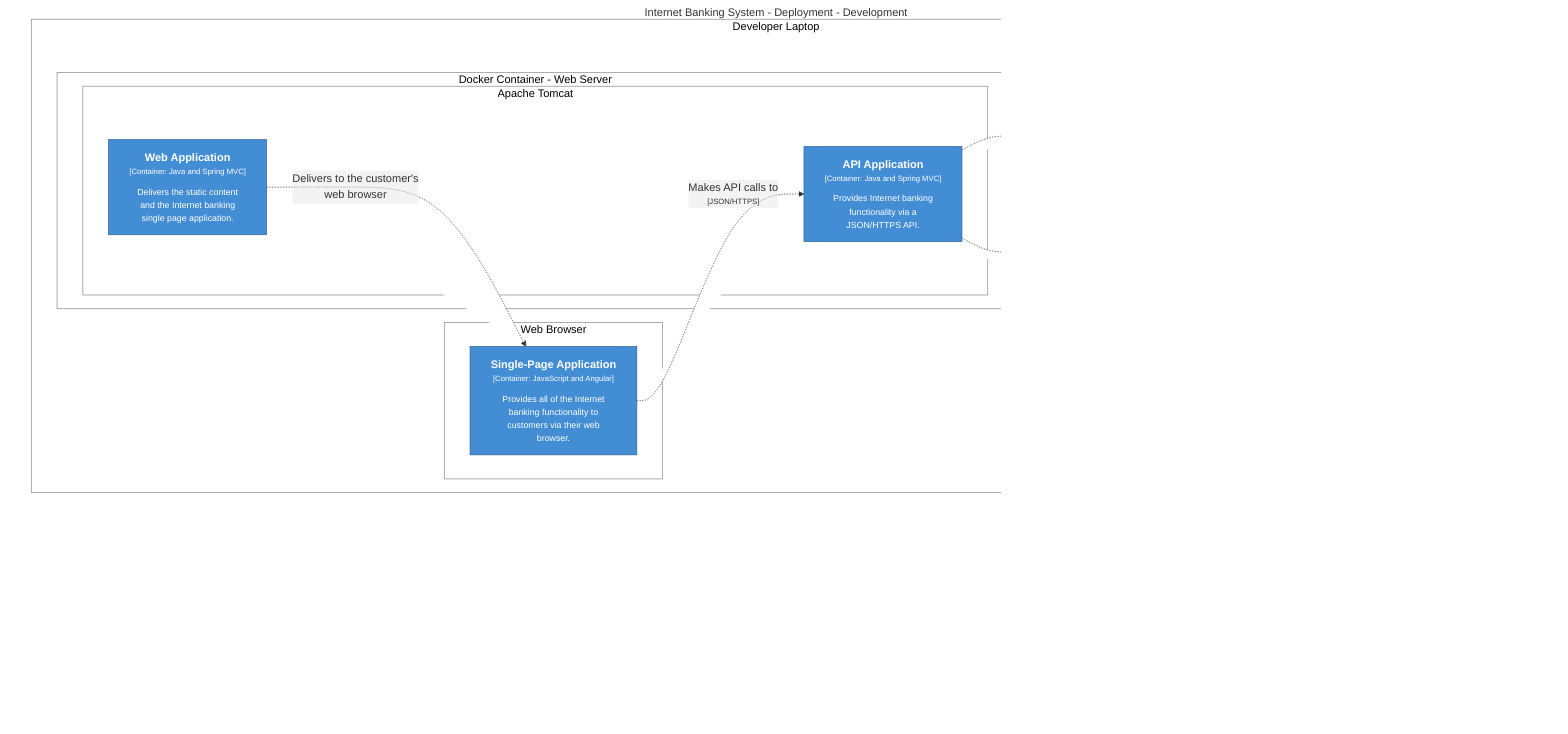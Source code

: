 graph TB
  linkStyle default fill:#ffffff

  subgraph diagram [Internet Banking System - Deployment - Development]
    style diagram fill:#ffffff,stroke:#ffffff

    subgraph 50 [Developer Laptop]
      style 50 fill:#ffffff,stroke:#888888,color:#000000

      subgraph 51 [Docker Container - Web Server]
        style 51 fill:#ffffff,stroke:#888888,color:#000000

        subgraph 52 [Apache Tomcat]
          style 52 fill:#ffffff,stroke:#888888,color:#000000

          53["<div style='font-weight: bold'>Web Application</div><div style='font-size: 70%; margin-top: 0px'>[Container: Java and Spring MVC]</div><div style='font-size: 80%; margin-top:10px'>Delivers the static content<br />and the Internet banking<br />single page application.</div>"]
          style 53 fill:#438dd5,stroke:#2e6295,color:#ffffff
          54["<div style='font-weight: bold'>API Application</div><div style='font-size: 70%; margin-top: 0px'>[Container: Java and Spring MVC]</div><div style='font-size: 80%; margin-top:10px'>Provides Internet banking<br />functionality via a<br />JSON/HTTPS API.</div>"]
          style 54 fill:#438dd5,stroke:#2e6295,color:#ffffff
        end

      end

      subgraph 59 [Docker Container - Database Server]
        style 59 fill:#ffffff,stroke:#888888,color:#000000

        subgraph 60 [Database Server]
          style 60 fill:#ffffff,stroke:#888888,color:#000000

          61[("<div style='font-weight: bold'>Database</div><div style='font-size: 70%; margin-top: 0px'>[Container: Oracle Database Schema]</div><div style='font-size: 80%; margin-top:10px'>Stores user registration<br />information, hashed<br />authentication credentials,<br />access logs, etc.</div>")]
          style 61 fill:#438dd5,stroke:#2e6295,color:#ffffff
        end

      end

      subgraph 63 [Web Browser]
        style 63 fill:#ffffff,stroke:#888888,color:#000000

        64["<div style='font-weight: bold'>Single-Page Application</div><div style='font-size: 70%; margin-top: 0px'>[Container: JavaScript and Angular]</div><div style='font-size: 80%; margin-top:10px'>Provides all of the Internet<br />banking functionality to<br />customers via their web<br />browser.</div>"]
        style 64 fill:#438dd5,stroke:#2e6295,color:#ffffff
      end

    end

    subgraph 55 [Big Bank plc]
      style 55 fill:#ffffff,stroke:#888888,color:#000000

      subgraph 56 [bigbank-dev001]
        style 56 fill:#ffffff,stroke:#888888,color:#000000

        57["<div style='font-weight: bold'>Mainframe Banking System</div><div style='font-size: 70%; margin-top: 0px'>[Software System]</div><div style='font-size: 80%; margin-top:10px'>Stores all of the core<br />banking information about<br />customers, accounts,<br />transactions, etc.</div>"]
        style 57 fill:#999999,stroke:#6b6b6b,color:#ffffff
      end

    end

    54-. "<div>Makes API calls to</div><div style='font-size: 70%'>[XML/HTTPS]</div>" .->57
    54-. "<div>Reads from and writes to</div><div style='font-size: 70%'>[JDBC]</div>" .->61
    64-. "<div>Makes API calls to</div><div style='font-size: 70%'>[JSON/HTTPS]</div>" .->54
    53-. "<div>Delivers to the customer's<br />web browser</div><div style='font-size: 70%'></div>" .->64
  end